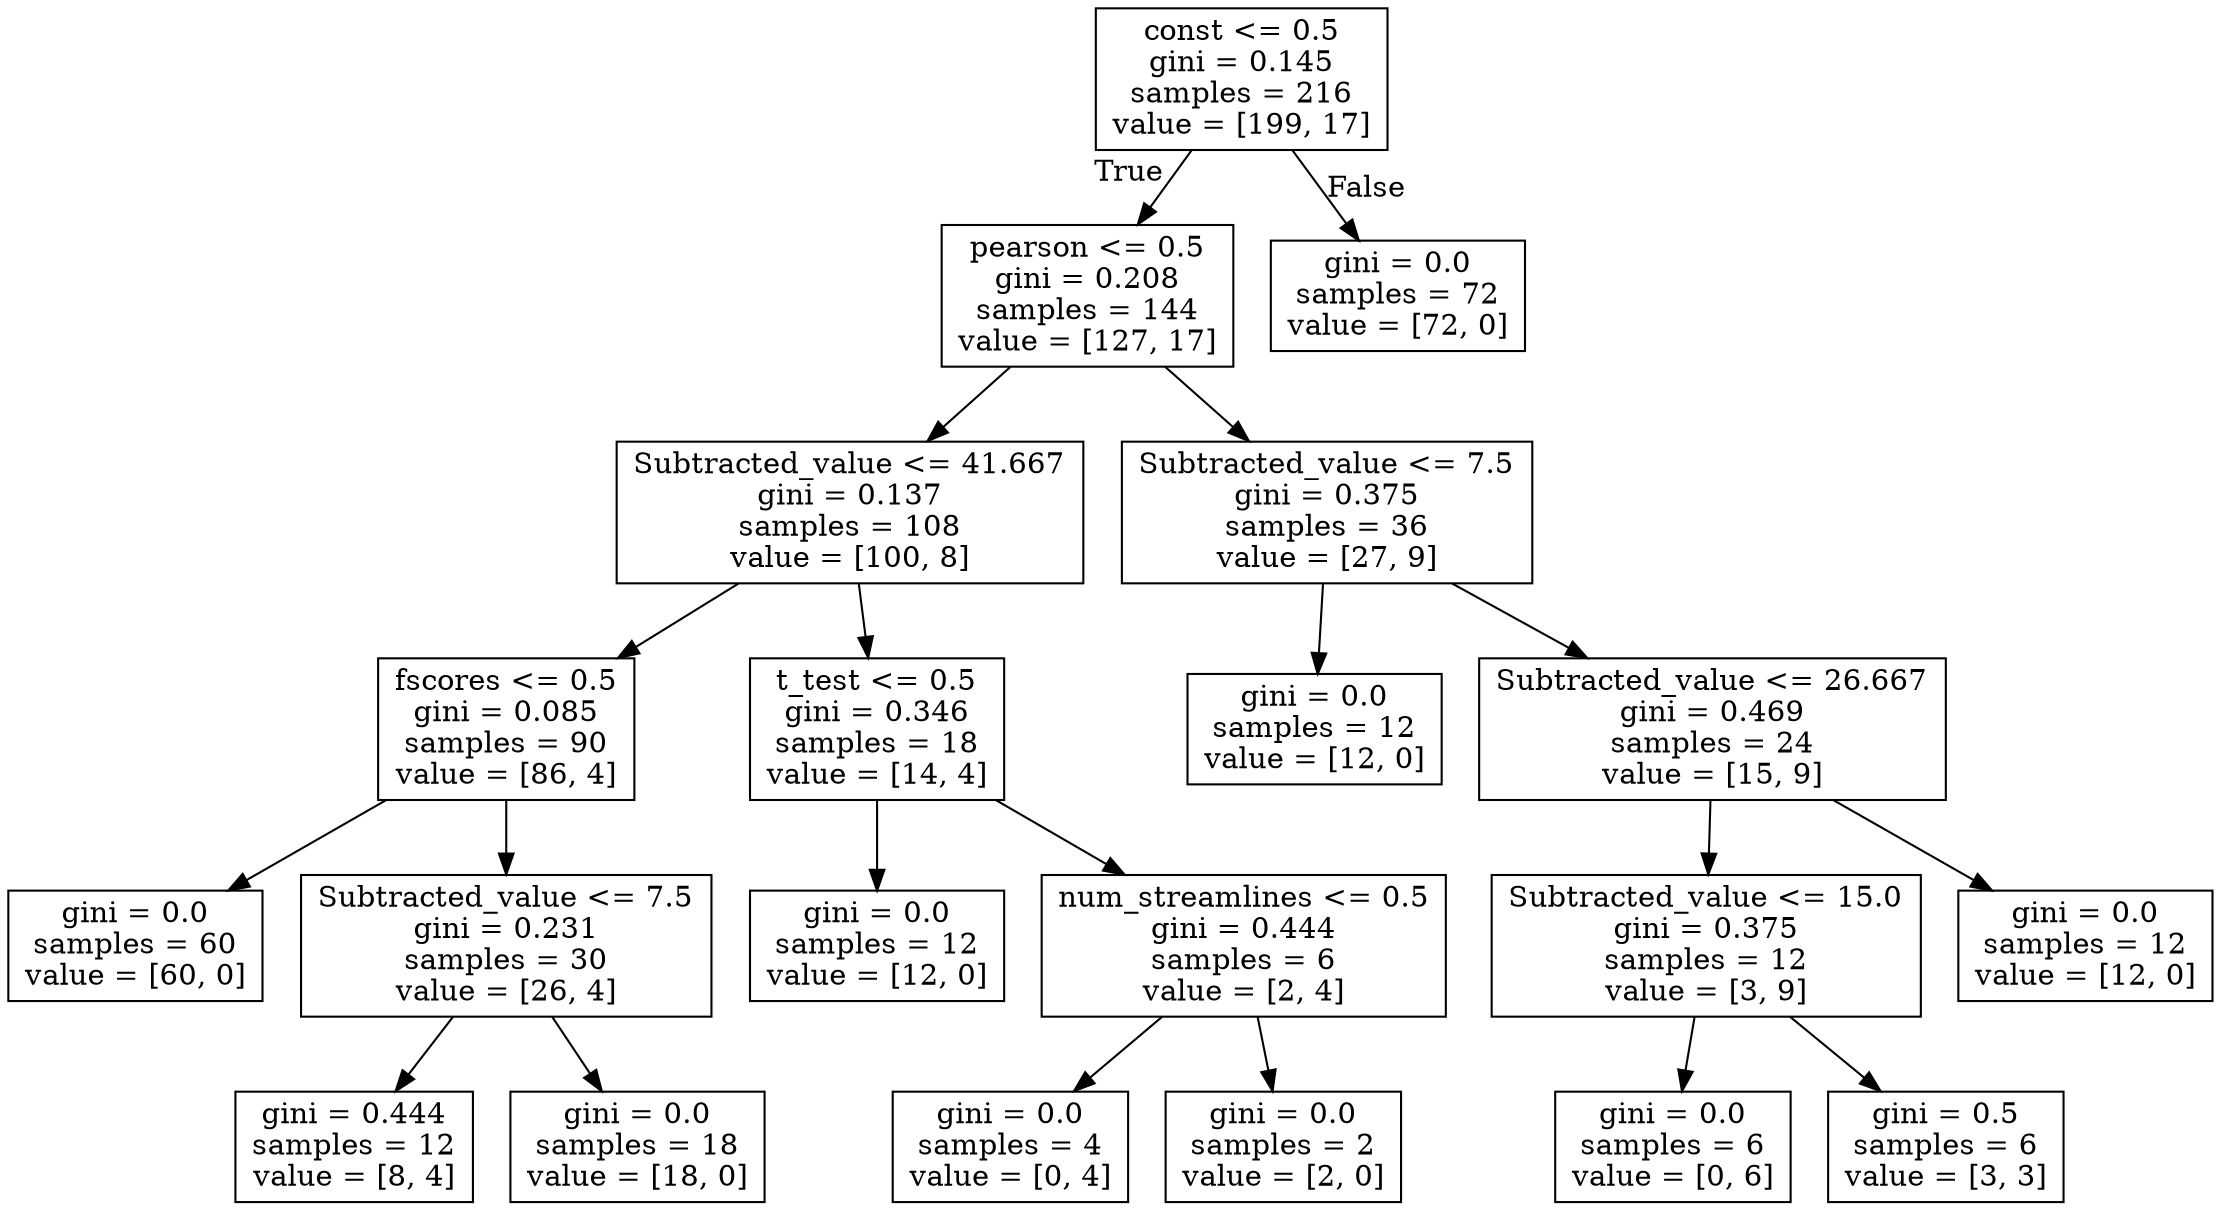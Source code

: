 digraph Tree {
node [shape=box] ;
0 [label="const <= 0.5\ngini = 0.145\nsamples = 216\nvalue = [199, 17]"] ;
1 [label="pearson <= 0.5\ngini = 0.208\nsamples = 144\nvalue = [127, 17]"] ;
0 -> 1 [labeldistance=2.5, labelangle=45, headlabel="True"] ;
2 [label="Subtracted_value <= 41.667\ngini = 0.137\nsamples = 108\nvalue = [100, 8]"] ;
1 -> 2 ;
3 [label="fscores <= 0.5\ngini = 0.085\nsamples = 90\nvalue = [86, 4]"] ;
2 -> 3 ;
4 [label="gini = 0.0\nsamples = 60\nvalue = [60, 0]"] ;
3 -> 4 ;
5 [label="Subtracted_value <= 7.5\ngini = 0.231\nsamples = 30\nvalue = [26, 4]"] ;
3 -> 5 ;
6 [label="gini = 0.444\nsamples = 12\nvalue = [8, 4]"] ;
5 -> 6 ;
7 [label="gini = 0.0\nsamples = 18\nvalue = [18, 0]"] ;
5 -> 7 ;
8 [label="t_test <= 0.5\ngini = 0.346\nsamples = 18\nvalue = [14, 4]"] ;
2 -> 8 ;
9 [label="gini = 0.0\nsamples = 12\nvalue = [12, 0]"] ;
8 -> 9 ;
10 [label="num_streamlines <= 0.5\ngini = 0.444\nsamples = 6\nvalue = [2, 4]"] ;
8 -> 10 ;
11 [label="gini = 0.0\nsamples = 4\nvalue = [0, 4]"] ;
10 -> 11 ;
12 [label="gini = 0.0\nsamples = 2\nvalue = [2, 0]"] ;
10 -> 12 ;
13 [label="Subtracted_value <= 7.5\ngini = 0.375\nsamples = 36\nvalue = [27, 9]"] ;
1 -> 13 ;
14 [label="gini = 0.0\nsamples = 12\nvalue = [12, 0]"] ;
13 -> 14 ;
15 [label="Subtracted_value <= 26.667\ngini = 0.469\nsamples = 24\nvalue = [15, 9]"] ;
13 -> 15 ;
16 [label="Subtracted_value <= 15.0\ngini = 0.375\nsamples = 12\nvalue = [3, 9]"] ;
15 -> 16 ;
17 [label="gini = 0.0\nsamples = 6\nvalue = [0, 6]"] ;
16 -> 17 ;
18 [label="gini = 0.5\nsamples = 6\nvalue = [3, 3]"] ;
16 -> 18 ;
19 [label="gini = 0.0\nsamples = 12\nvalue = [12, 0]"] ;
15 -> 19 ;
20 [label="gini = 0.0\nsamples = 72\nvalue = [72, 0]"] ;
0 -> 20 [labeldistance=2.5, labelangle=-45, headlabel="False"] ;
}